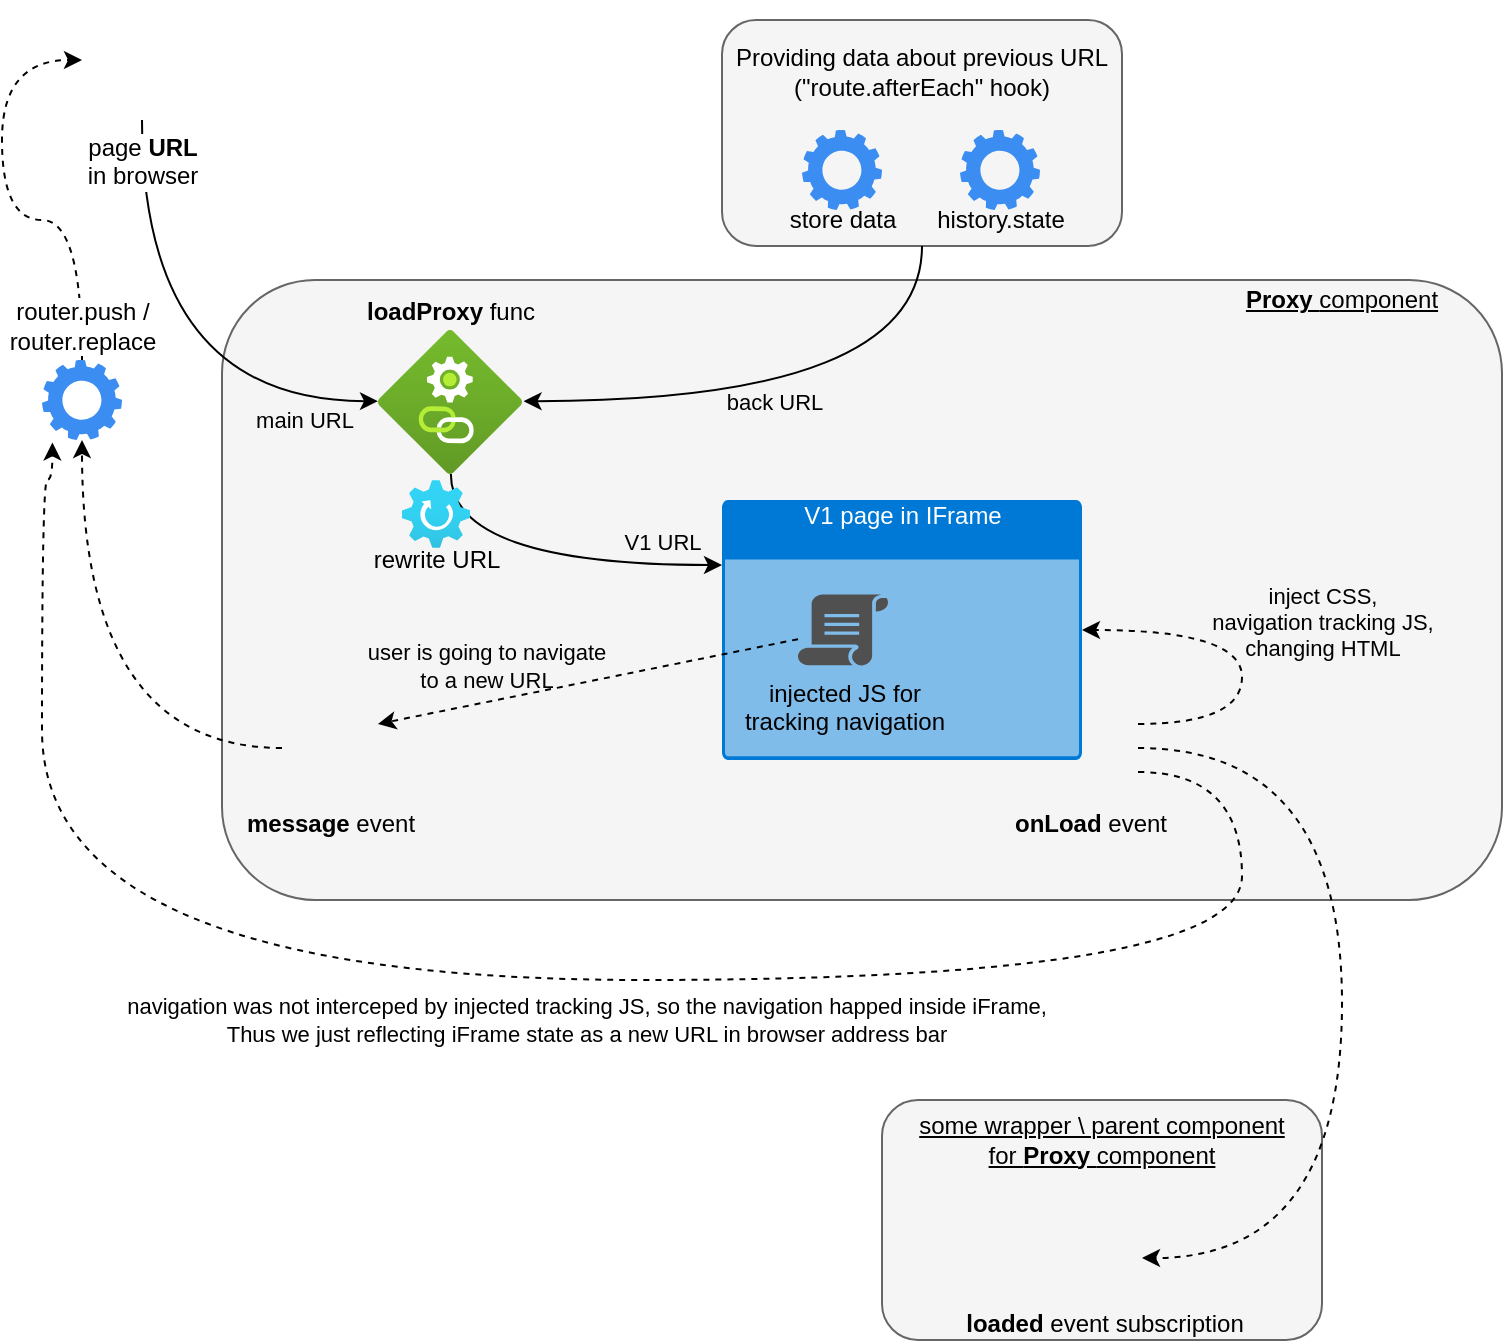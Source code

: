 <mxfile version="15.2.7" type="device"><diagram id="HBHioMP3nPZEIQL5CJ58" name="Page-1"><mxGraphModel dx="1422" dy="942" grid="1" gridSize="10" guides="1" tooltips="1" connect="1" arrows="1" fold="1" page="1" pageScale="1" pageWidth="827" pageHeight="1169" math="0" shadow="0"><root><mxCell id="ona_zwYKVeLCSczlCmw5-0"/><mxCell id="ona_zwYKVeLCSczlCmw5-1" parent="ona_zwYKVeLCSczlCmw5-0"/><mxCell id="_1JpIukq81T288669Rto-7" value="" style="group" parent="ona_zwYKVeLCSczlCmw5-1" vertex="1" connectable="0"><mxGeometry x="460" y="590" width="220" height="120" as="geometry"/></mxCell><mxCell id="_1JpIukq81T288669Rto-3" value="" style="rounded=1;whiteSpace=wrap;html=1;labelBackgroundColor=none;fillColor=#f5f5f5;strokeColor=#666666;fontColor=#333333;" parent="_1JpIukq81T288669Rto-7" vertex="1"><mxGeometry width="220" height="120" as="geometry"/></mxCell><mxCell id="_1JpIukq81T288669Rto-2" value="&lt;b&gt;loaded&amp;nbsp;&lt;/b&gt;event subscription" style="shape=image;html=1;verticalAlign=top;verticalLabelPosition=bottom;labelBackgroundColor=none;imageAspect=0;aspect=fixed;image=https://cdn3.iconfinder.com/data/icons/UltimateGnome/128x128/apps/gnome-session-reboot.png;labelBorderColor=none;comic=0;sketch=0;" parent="_1JpIukq81T288669Rto-7" vertex="1"><mxGeometry x="92" y="60" width="38" height="38" as="geometry"/></mxCell><mxCell id="_1JpIukq81T288669Rto-5" value="some wrapper \ parent component for&amp;nbsp;&lt;b&gt;Proxy &lt;/b&gt;component" style="text;html=1;strokeColor=none;fillColor=none;align=center;verticalAlign=middle;whiteSpace=wrap;rounded=0;labelBackgroundColor=none;fontStyle=4" parent="_1JpIukq81T288669Rto-7" vertex="1"><mxGeometry x="10" y="10" width="200" height="20" as="geometry"/></mxCell><mxCell id="4ut6VYcrSu2slNJ2caOZ-11" value="" style="rounded=1;whiteSpace=wrap;html=1;labelBackgroundColor=none;fillColor=#f5f5f5;strokeColor=#666666;fontColor=#333333;" parent="ona_zwYKVeLCSczlCmw5-1" vertex="1"><mxGeometry x="130" y="180" width="640" height="310" as="geometry"/></mxCell><mxCell id="ona_zwYKVeLCSczlCmw5-5" value="" style="group;labelBackgroundColor=none;labelBorderColor=none;" parent="ona_zwYKVeLCSczlCmw5-1" vertex="1" connectable="0"><mxGeometry x="380" y="290" width="208" height="148" as="geometry"/></mxCell><mxCell id="ona_zwYKVeLCSczlCmw5-3" value="V1 page in IFrame" style="html=1;strokeColor=none;fillColor=#0079D6;labelPosition=center;verticalLabelPosition=middle;verticalAlign=top;align=center;fontSize=12;outlineConnect=0;spacingTop=-6;fontColor=#FFFFFF;shape=mxgraph.sitemap.page;" parent="ona_zwYKVeLCSczlCmw5-5" vertex="1"><mxGeometry width="180" height="130" as="geometry"/></mxCell><mxCell id="ona_zwYKVeLCSczlCmw5-4" value="injected JS for &lt;br&gt;tracking navigation" style="pointerEvents=1;shadow=0;dashed=0;html=1;strokeColor=none;fillColor=#505050;labelPosition=center;verticalLabelPosition=bottom;verticalAlign=top;outlineConnect=0;align=center;shape=mxgraph.office.concepts.script;" parent="ona_zwYKVeLCSczlCmw5-5" vertex="1"><mxGeometry x="37.996" y="47.31" width="45.429" height="35.389" as="geometry"/></mxCell><mxCell id="ona_zwYKVeLCSczlCmw5-12" value="&lt;b&gt;onLoad &lt;/b&gt;event" style="shape=image;html=1;verticalAlign=top;verticalLabelPosition=bottom;labelBackgroundColor=none;imageAspect=0;aspect=fixed;image=https://cdn3.iconfinder.com/data/icons/UltimateGnome/128x128/apps/gnome-session-reboot.png;labelBorderColor=none;comic=0;sketch=0;" parent="ona_zwYKVeLCSczlCmw5-5" vertex="1"><mxGeometry x="160" y="100" width="48" height="48" as="geometry"/></mxCell><mxCell id="4ut6VYcrSu2slNJ2caOZ-8" style="edgeStyle=orthogonalEdgeStyle;curved=1;rounded=0;orthogonalLoop=1;jettySize=auto;html=1;exitX=1;exitY=0.25;exitDx=0;exitDy=0;entryX=1;entryY=0.5;entryDx=0;entryDy=0;entryPerimeter=0;dashed=1;" parent="ona_zwYKVeLCSczlCmw5-5" source="ona_zwYKVeLCSczlCmw5-12" target="ona_zwYKVeLCSczlCmw5-3" edge="1"><mxGeometry relative="1" as="geometry"><mxPoint x="250" y="20" as="targetPoint"/><Array as="points"><mxPoint x="260" y="112"/><mxPoint x="260" y="65"/></Array></mxGeometry></mxCell><mxCell id="4ut6VYcrSu2slNJ2caOZ-10" value="inject CSS, &lt;br&gt;navigation tracking JS, &lt;br&gt;changing HTML" style="edgeLabel;html=1;align=center;verticalAlign=middle;resizable=0;points=[];labelBackgroundColor=none;" parent="4ut6VYcrSu2slNJ2caOZ-8" vertex="1" connectable="0"><mxGeometry x="-0.301" relative="1" as="geometry"><mxPoint x="40" y="-41" as="offset"/></mxGeometry></mxCell><mxCell id="ona_zwYKVeLCSczlCmw5-11" value="" style="group" parent="ona_zwYKVeLCSczlCmw5-1" vertex="1" connectable="0"><mxGeometry x="380" y="50" width="200" height="113" as="geometry"/></mxCell><mxCell id="ona_zwYKVeLCSczlCmw5-8" value="" style="rounded=1;whiteSpace=wrap;html=1;fillColor=#f5f5f5;strokeColor=#666666;fontColor=#333333;" parent="ona_zwYKVeLCSczlCmw5-11" vertex="1"><mxGeometry width="200" height="113" as="geometry"/></mxCell><mxCell id="ona_zwYKVeLCSczlCmw5-2" value="store data" style="html=1;aspect=fixed;strokeColor=none;shadow=0;align=center;verticalAlign=top;fillColor=#3B8DF1;shape=mxgraph.gcp2.gear;spacingTop=31;" parent="ona_zwYKVeLCSczlCmw5-11" vertex="1"><mxGeometry x="40" y="55" width="40" height="40" as="geometry"/></mxCell><mxCell id="ona_zwYKVeLCSczlCmw5-6" value="history.state" style="html=1;aspect=fixed;strokeColor=none;shadow=0;align=center;verticalAlign=top;fillColor=#3B8DF1;shape=mxgraph.gcp2.gear;spacingTop=31;" parent="ona_zwYKVeLCSczlCmw5-11" vertex="1"><mxGeometry x="119" y="55" width="40" height="40" as="geometry"/></mxCell><mxCell id="ona_zwYKVeLCSczlCmw5-10" value="Providing data about previous URL &lt;br&gt;(&quot;route.afterEach&quot; hook)" style="text;html=1;strokeColor=none;fillColor=none;align=center;verticalAlign=middle;whiteSpace=wrap;rounded=0;" parent="ona_zwYKVeLCSczlCmw5-11" vertex="1"><mxGeometry y="16" width="200" height="20" as="geometry"/></mxCell><mxCell id="4ut6VYcrSu2slNJ2caOZ-3" style="edgeStyle=orthogonalEdgeStyle;curved=1;rounded=0;orthogonalLoop=1;jettySize=auto;html=1;exitX=0.5;exitY=1;exitDx=0;exitDy=0;entryX=0;entryY=0.494;entryDx=0;entryDy=0;entryPerimeter=0;" parent="ona_zwYKVeLCSczlCmw5-1" source="ona_zwYKVeLCSczlCmw5-15" target="4ut6VYcrSu2slNJ2caOZ-0" edge="1"><mxGeometry relative="1" as="geometry"/></mxCell><mxCell id="4ut6VYcrSu2slNJ2caOZ-6" value="main URL" style="edgeLabel;html=1;align=center;verticalAlign=middle;resizable=0;points=[];labelBackgroundColor=none;" parent="4ut6VYcrSu2slNJ2caOZ-3" vertex="1" connectable="0"><mxGeometry x="0.29" y="25" relative="1" as="geometry"><mxPoint x="54" y="34" as="offset"/></mxGeometry></mxCell><mxCell id="ona_zwYKVeLCSczlCmw5-15" value="page &lt;b&gt;URL &lt;/b&gt;&lt;br&gt;in browser" style="shape=image;html=1;verticalAlign=top;verticalLabelPosition=bottom;labelBackgroundColor=#ffffff;imageAspect=0;aspect=fixed;image=https://cdn0.iconfinder.com/data/icons/simpline-mix/64/simpline_47-128.png;comic=0;sketch=0;" parent="ona_zwYKVeLCSczlCmw5-1" vertex="1"><mxGeometry x="60" y="40" width="60" height="60" as="geometry"/></mxCell><mxCell id="4ut6VYcrSu2slNJ2caOZ-4" style="edgeStyle=orthogonalEdgeStyle;curved=1;rounded=0;orthogonalLoop=1;jettySize=auto;html=1;entryX=0;entryY=0.25;entryDx=0;entryDy=0;entryPerimeter=0;exitX=0.506;exitY=1;exitDx=0;exitDy=0;exitPerimeter=0;" parent="ona_zwYKVeLCSczlCmw5-1" source="4ut6VYcrSu2slNJ2caOZ-0" target="ona_zwYKVeLCSczlCmw5-3" edge="1"><mxGeometry relative="1" as="geometry"/></mxCell><mxCell id="4ut6VYcrSu2slNJ2caOZ-7" value="V1 URL" style="edgeLabel;html=1;align=center;verticalAlign=middle;resizable=0;points=[];labelBackgroundColor=none;" parent="4ut6VYcrSu2slNJ2caOZ-4" vertex="1" connectable="0"><mxGeometry x="0.212" y="15" relative="1" as="geometry"><mxPoint x="41" y="3" as="offset"/></mxGeometry></mxCell><mxCell id="4ut6VYcrSu2slNJ2caOZ-0" value="&lt;b&gt;loadProxy &lt;/b&gt;func" style="aspect=fixed;html=1;points=[];align=center;image;fontSize=12;image=img/lib/azure2/general/Resource_Linked.svg;spacingTop=0;verticalAlign=bottom;labelPosition=center;verticalLabelPosition=top;labelBackgroundColor=none;" parent="ona_zwYKVeLCSczlCmw5-1" vertex="1"><mxGeometry x="208" y="205" width="72" height="72" as="geometry"/></mxCell><mxCell id="4ut6VYcrSu2slNJ2caOZ-2" style="edgeStyle=orthogonalEdgeStyle;curved=1;rounded=0;orthogonalLoop=1;jettySize=auto;html=1;exitX=0.5;exitY=1;exitDx=0;exitDy=0;entryX=1.011;entryY=0.494;entryDx=0;entryDy=0;entryPerimeter=0;" parent="ona_zwYKVeLCSczlCmw5-1" source="ona_zwYKVeLCSczlCmw5-8" target="4ut6VYcrSu2slNJ2caOZ-0" edge="1"><mxGeometry relative="1" as="geometry"/></mxCell><mxCell id="4ut6VYcrSu2slNJ2caOZ-5" value="back URL" style="edgeLabel;html=1;align=center;verticalAlign=middle;resizable=0;points=[];labelBackgroundColor=none;" parent="4ut6VYcrSu2slNJ2caOZ-2" vertex="1" connectable="0"><mxGeometry x="0.164" y="-7" relative="1" as="geometry"><mxPoint x="9" y="7" as="offset"/></mxGeometry></mxCell><mxCell id="4ut6VYcrSu2slNJ2caOZ-14" value="&lt;b&gt;Proxy &lt;/b&gt;component" style="text;html=1;strokeColor=none;fillColor=none;align=center;verticalAlign=middle;whiteSpace=wrap;rounded=0;labelBackgroundColor=none;fontStyle=4" parent="ona_zwYKVeLCSczlCmw5-1" vertex="1"><mxGeometry x="640" y="180" width="100" height="20" as="geometry"/></mxCell><mxCell id="4ut6VYcrSu2slNJ2caOZ-17" style="edgeStyle=orthogonalEdgeStyle;curved=1;rounded=0;orthogonalLoop=1;jettySize=auto;html=1;exitX=0;exitY=0.5;exitDx=0;exitDy=0;dashed=1;" parent="ona_zwYKVeLCSczlCmw5-1" source="4ut6VYcrSu2slNJ2caOZ-15" target="4ut6VYcrSu2slNJ2caOZ-16" edge="1"><mxGeometry relative="1" as="geometry"/></mxCell><mxCell id="4ut6VYcrSu2slNJ2caOZ-15" value="&lt;b&gt;message&amp;nbsp;&lt;/b&gt;event" style="shape=image;html=1;verticalAlign=top;verticalLabelPosition=bottom;labelBackgroundColor=none;imageAspect=0;aspect=fixed;image=https://cdn3.iconfinder.com/data/icons/UltimateGnome/128x128/apps/gnome-session-reboot.png;labelBorderColor=none;comic=0;sketch=0;" parent="ona_zwYKVeLCSczlCmw5-1" vertex="1"><mxGeometry x="160" y="390" width="48" height="48" as="geometry"/></mxCell><mxCell id="4ut6VYcrSu2slNJ2caOZ-19" style="edgeStyle=orthogonalEdgeStyle;curved=1;rounded=0;orthogonalLoop=1;jettySize=auto;html=1;entryX=0;entryY=0.5;entryDx=0;entryDy=0;dashed=1;" parent="ona_zwYKVeLCSczlCmw5-1" source="4ut6VYcrSu2slNJ2caOZ-16" target="ona_zwYKVeLCSczlCmw5-15" edge="1"><mxGeometry relative="1" as="geometry"><Array as="points"><mxPoint x="60" y="150"/><mxPoint x="20" y="150"/><mxPoint x="20" y="70"/></Array></mxGeometry></mxCell><mxCell id="4ut6VYcrSu2slNJ2caOZ-16" value="router.push / &lt;br&gt;router.replace" style="html=1;aspect=fixed;strokeColor=none;shadow=0;align=center;verticalAlign=bottom;fillColor=#3B8DF1;shape=mxgraph.gcp2.gear;spacingTop=31;labelBackgroundColor=default;labelPosition=center;verticalLabelPosition=top;" parent="ona_zwYKVeLCSczlCmw5-1" vertex="1"><mxGeometry x="40" y="220" width="40" height="40" as="geometry"/></mxCell><mxCell id="4ut6VYcrSu2slNJ2caOZ-20" style="rounded=0;orthogonalLoop=1;jettySize=auto;html=1;dashed=1;entryX=1;entryY=0.25;entryDx=0;entryDy=0;" parent="ona_zwYKVeLCSczlCmw5-1" source="ona_zwYKVeLCSczlCmw5-4" target="4ut6VYcrSu2slNJ2caOZ-15" edge="1"><mxGeometry relative="1" as="geometry"/></mxCell><mxCell id="4ut6VYcrSu2slNJ2caOZ-23" value="user is going to navigate &lt;br&gt;to a new URL" style="edgeLabel;html=1;align=center;verticalAlign=middle;resizable=0;points=[];labelBackgroundColor=none;" parent="4ut6VYcrSu2slNJ2caOZ-20" vertex="1" connectable="0"><mxGeometry x="0.238" y="1" relative="1" as="geometry"><mxPoint x="-27" y="-14" as="offset"/></mxGeometry></mxCell><mxCell id="4ut6VYcrSu2slNJ2caOZ-21" style="edgeStyle=orthogonalEdgeStyle;rounded=0;orthogonalLoop=1;jettySize=auto;html=1;exitX=1;exitY=0.75;exitDx=0;exitDy=0;dashed=1;entryX=0.13;entryY=1.03;entryDx=0;entryDy=0;entryPerimeter=0;curved=1;" parent="ona_zwYKVeLCSczlCmw5-1" source="ona_zwYKVeLCSczlCmw5-12" target="4ut6VYcrSu2slNJ2caOZ-16" edge="1"><mxGeometry relative="1" as="geometry"><Array as="points"><mxPoint x="640" y="426"/><mxPoint x="640" y="530"/><mxPoint x="40" y="530"/><mxPoint x="40" y="280"/><mxPoint x="45" y="280"/></Array></mxGeometry></mxCell><mxCell id="4ut6VYcrSu2slNJ2caOZ-24" value="navigation was not interceped by injected tracking JS, so the navigation happed inside iFrame, &lt;br&gt;Thus we just reflecting iFrame state as a new URL in browser address bar" style="edgeLabel;html=1;align=center;verticalAlign=middle;resizable=0;points=[];" parent="4ut6VYcrSu2slNJ2caOZ-21" vertex="1" connectable="0"><mxGeometry x="-0.045" y="-3" relative="1" as="geometry"><mxPoint x="8" y="23" as="offset"/></mxGeometry></mxCell><mxCell id="_1JpIukq81T288669Rto-0" value="rewrite URL" style="aspect=fixed;html=1;points=[];align=center;image;fontSize=12;image=img/lib/azure2/general/Gear.svg;labelBackgroundColor=none;fillColor=default;spacingTop=-8;" parent="ona_zwYKVeLCSczlCmw5-1" vertex="1"><mxGeometry x="220" y="280" width="34" height="34" as="geometry"/></mxCell><mxCell id="_1JpIukq81T288669Rto-6" style="edgeStyle=orthogonalEdgeStyle;curved=1;rounded=0;orthogonalLoop=1;jettySize=auto;html=1;exitX=1;exitY=0.5;exitDx=0;exitDy=0;dashed=1;entryX=1;entryY=0.5;entryDx=0;entryDy=0;" parent="ona_zwYKVeLCSczlCmw5-1" source="ona_zwYKVeLCSczlCmw5-12" target="_1JpIukq81T288669Rto-2" edge="1"><mxGeometry relative="1" as="geometry"><mxPoint x="650" y="669" as="targetPoint"/><Array as="points"><mxPoint x="690" y="414"/><mxPoint x="690" y="669"/></Array></mxGeometry></mxCell></root></mxGraphModel></diagram></mxfile>